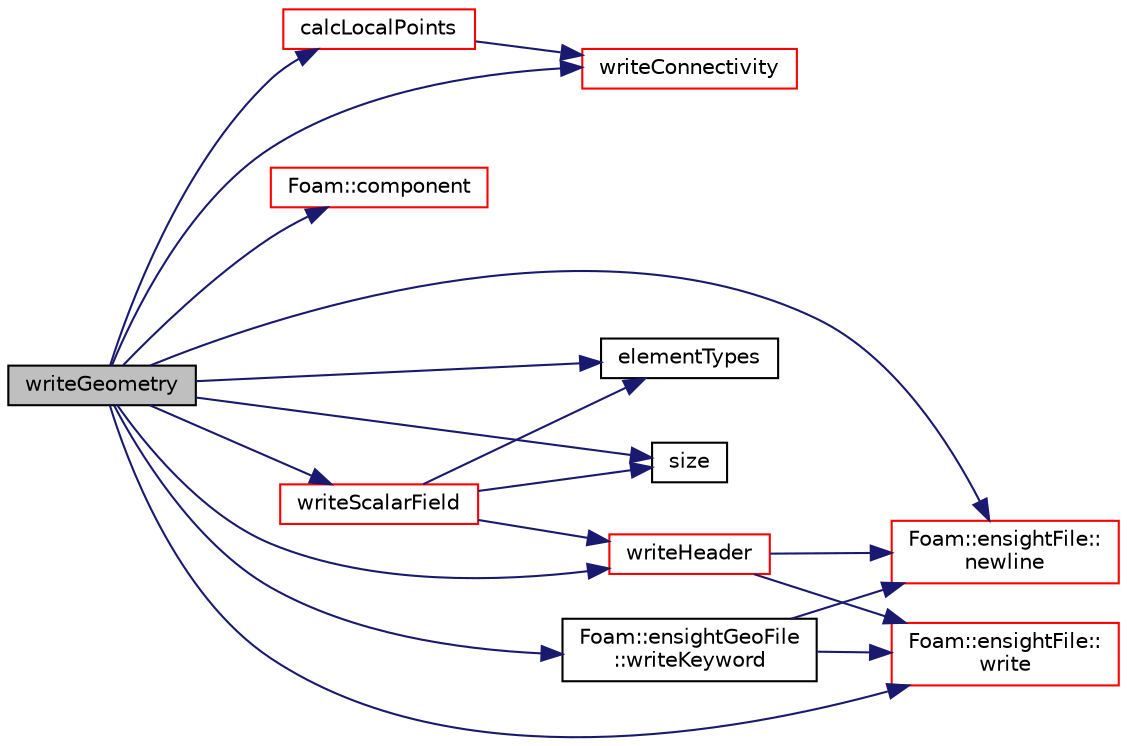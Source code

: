 digraph "writeGeometry"
{
  bgcolor="transparent";
  edge [fontname="Helvetica",fontsize="10",labelfontname="Helvetica",labelfontsize="10"];
  node [fontname="Helvetica",fontsize="10",shape=record];
  rankdir="LR";
  Node1 [label="writeGeometry",height=0.2,width=0.4,color="black", fillcolor="grey75", style="filled", fontcolor="black"];
  Node1 -> Node2 [color="midnightblue",fontsize="10",style="solid",fontname="Helvetica"];
  Node2 [label="calcLocalPoints",height=0.2,width=0.4,color="red",URL="$a00646.html#aacc8d8fa1af0aa860765e29f66b38dbf",tooltip="Track points used. "];
  Node2 -> Node3 [color="midnightblue",fontsize="10",style="solid",fontname="Helvetica"];
  Node3 [label="writeConnectivity",height=0.2,width=0.4,color="red",URL="$a00646.html#a51e75859b07456591bbef8967a68030a",tooltip="Write connectivities. "];
  Node1 -> Node4 [color="midnightblue",fontsize="10",style="solid",fontname="Helvetica"];
  Node4 [label="Foam::component",height=0.2,width=0.4,color="red",URL="$a10733.html#a38788135ad21a6daaf3af2a761b33508"];
  Node1 -> Node5 [color="midnightblue",fontsize="10",style="solid",fontname="Helvetica"];
  Node5 [label="elementTypes",height=0.2,width=0.4,color="black",URL="$a00646.html#a49452f3cd90aee3287f008dfd115f428"];
  Node1 -> Node6 [color="midnightblue",fontsize="10",style="solid",fontname="Helvetica"];
  Node6 [label="Foam::ensightFile::\lnewline",height=0.2,width=0.4,color="red",URL="$a00643.html#ab5159a45ba6da86b4085607bea7569dc",tooltip="Add carriage return to ascii stream. "];
  Node1 -> Node7 [color="midnightblue",fontsize="10",style="solid",fontname="Helvetica"];
  Node7 [label="size",height=0.2,width=0.4,color="black",URL="$a00646.html#a65cea301e2d6033c43932d12d91c792f",tooltip="Number of elements in this part. "];
  Node1 -> Node8 [color="midnightblue",fontsize="10",style="solid",fontname="Helvetica"];
  Node8 [label="Foam::ensightFile::\lwrite",height=0.2,width=0.4,color="red",URL="$a00643.html#a585eddd24704fabf8fb2b6f1da342813",tooltip="Binary write. "];
  Node1 -> Node3 [color="midnightblue",fontsize="10",style="solid",fontname="Helvetica"];
  Node1 -> Node9 [color="midnightblue",fontsize="10",style="solid",fontname="Helvetica"];
  Node9 [label="writeHeader",height=0.2,width=0.4,color="red",URL="$a00646.html#a5e4c16bc9b9f5448a9959165bb2413fe",tooltip="Write the part header. "];
  Node9 -> Node6 [color="midnightblue",fontsize="10",style="solid",fontname="Helvetica"];
  Node9 -> Node8 [color="midnightblue",fontsize="10",style="solid",fontname="Helvetica"];
  Node1 -> Node10 [color="midnightblue",fontsize="10",style="solid",fontname="Helvetica"];
  Node10 [label="Foam::ensightGeoFile\l::writeKeyword",height=0.2,width=0.4,color="black",URL="$a00644.html#a4f9ed58c1a14216d9b4155e4b8792a19",tooltip="Write keyword with trailing newline. "];
  Node10 -> Node6 [color="midnightblue",fontsize="10",style="solid",fontname="Helvetica"];
  Node10 -> Node8 [color="midnightblue",fontsize="10",style="solid",fontname="Helvetica"];
  Node1 -> Node11 [color="midnightblue",fontsize="10",style="solid",fontname="Helvetica"];
  Node11 [label="writeScalarField",height=0.2,width=0.4,color="red",URL="$a00646.html#a65ad618b610319e0ef4c0080afd1f3f0",tooltip="Write scalar field. "];
  Node11 -> Node7 [color="midnightblue",fontsize="10",style="solid",fontname="Helvetica"];
  Node11 -> Node9 [color="midnightblue",fontsize="10",style="solid",fontname="Helvetica"];
  Node11 -> Node5 [color="midnightblue",fontsize="10",style="solid",fontname="Helvetica"];
}
